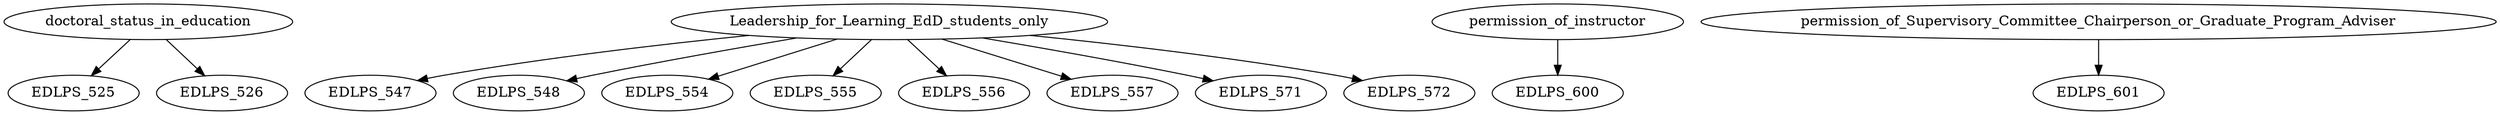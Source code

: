 digraph G {
    edge [color=black];
    doctoral_status_in_education -> EDLPS_525;
    edge [color=black];
    doctoral_status_in_education -> EDLPS_526;
    edge [color=black];
    Leadership_for_Learning_EdD_students_only -> EDLPS_547;
    edge [color=black];
    Leadership_for_Learning_EdD_students_only -> EDLPS_548;
    edge [color=black];
    Leadership_for_Learning_EdD_students_only -> EDLPS_554;
    edge [color=black];
    Leadership_for_Learning_EdD_students_only -> EDLPS_555;
    edge [color=black];
    Leadership_for_Learning_EdD_students_only -> EDLPS_556;
    edge [color=black];
    Leadership_for_Learning_EdD_students_only -> EDLPS_557;
    edge [color=black];
    Leadership_for_Learning_EdD_students_only -> EDLPS_571;
    edge [color=black];
    Leadership_for_Learning_EdD_students_only -> EDLPS_572;
    edge [color=black];
    permission_of_instructor -> EDLPS_600;
    edge [color=black];
    permission_of_Supervisory_Committee_Chairperson_or_Graduate_Program_Adviser -> EDLPS_601;
}
